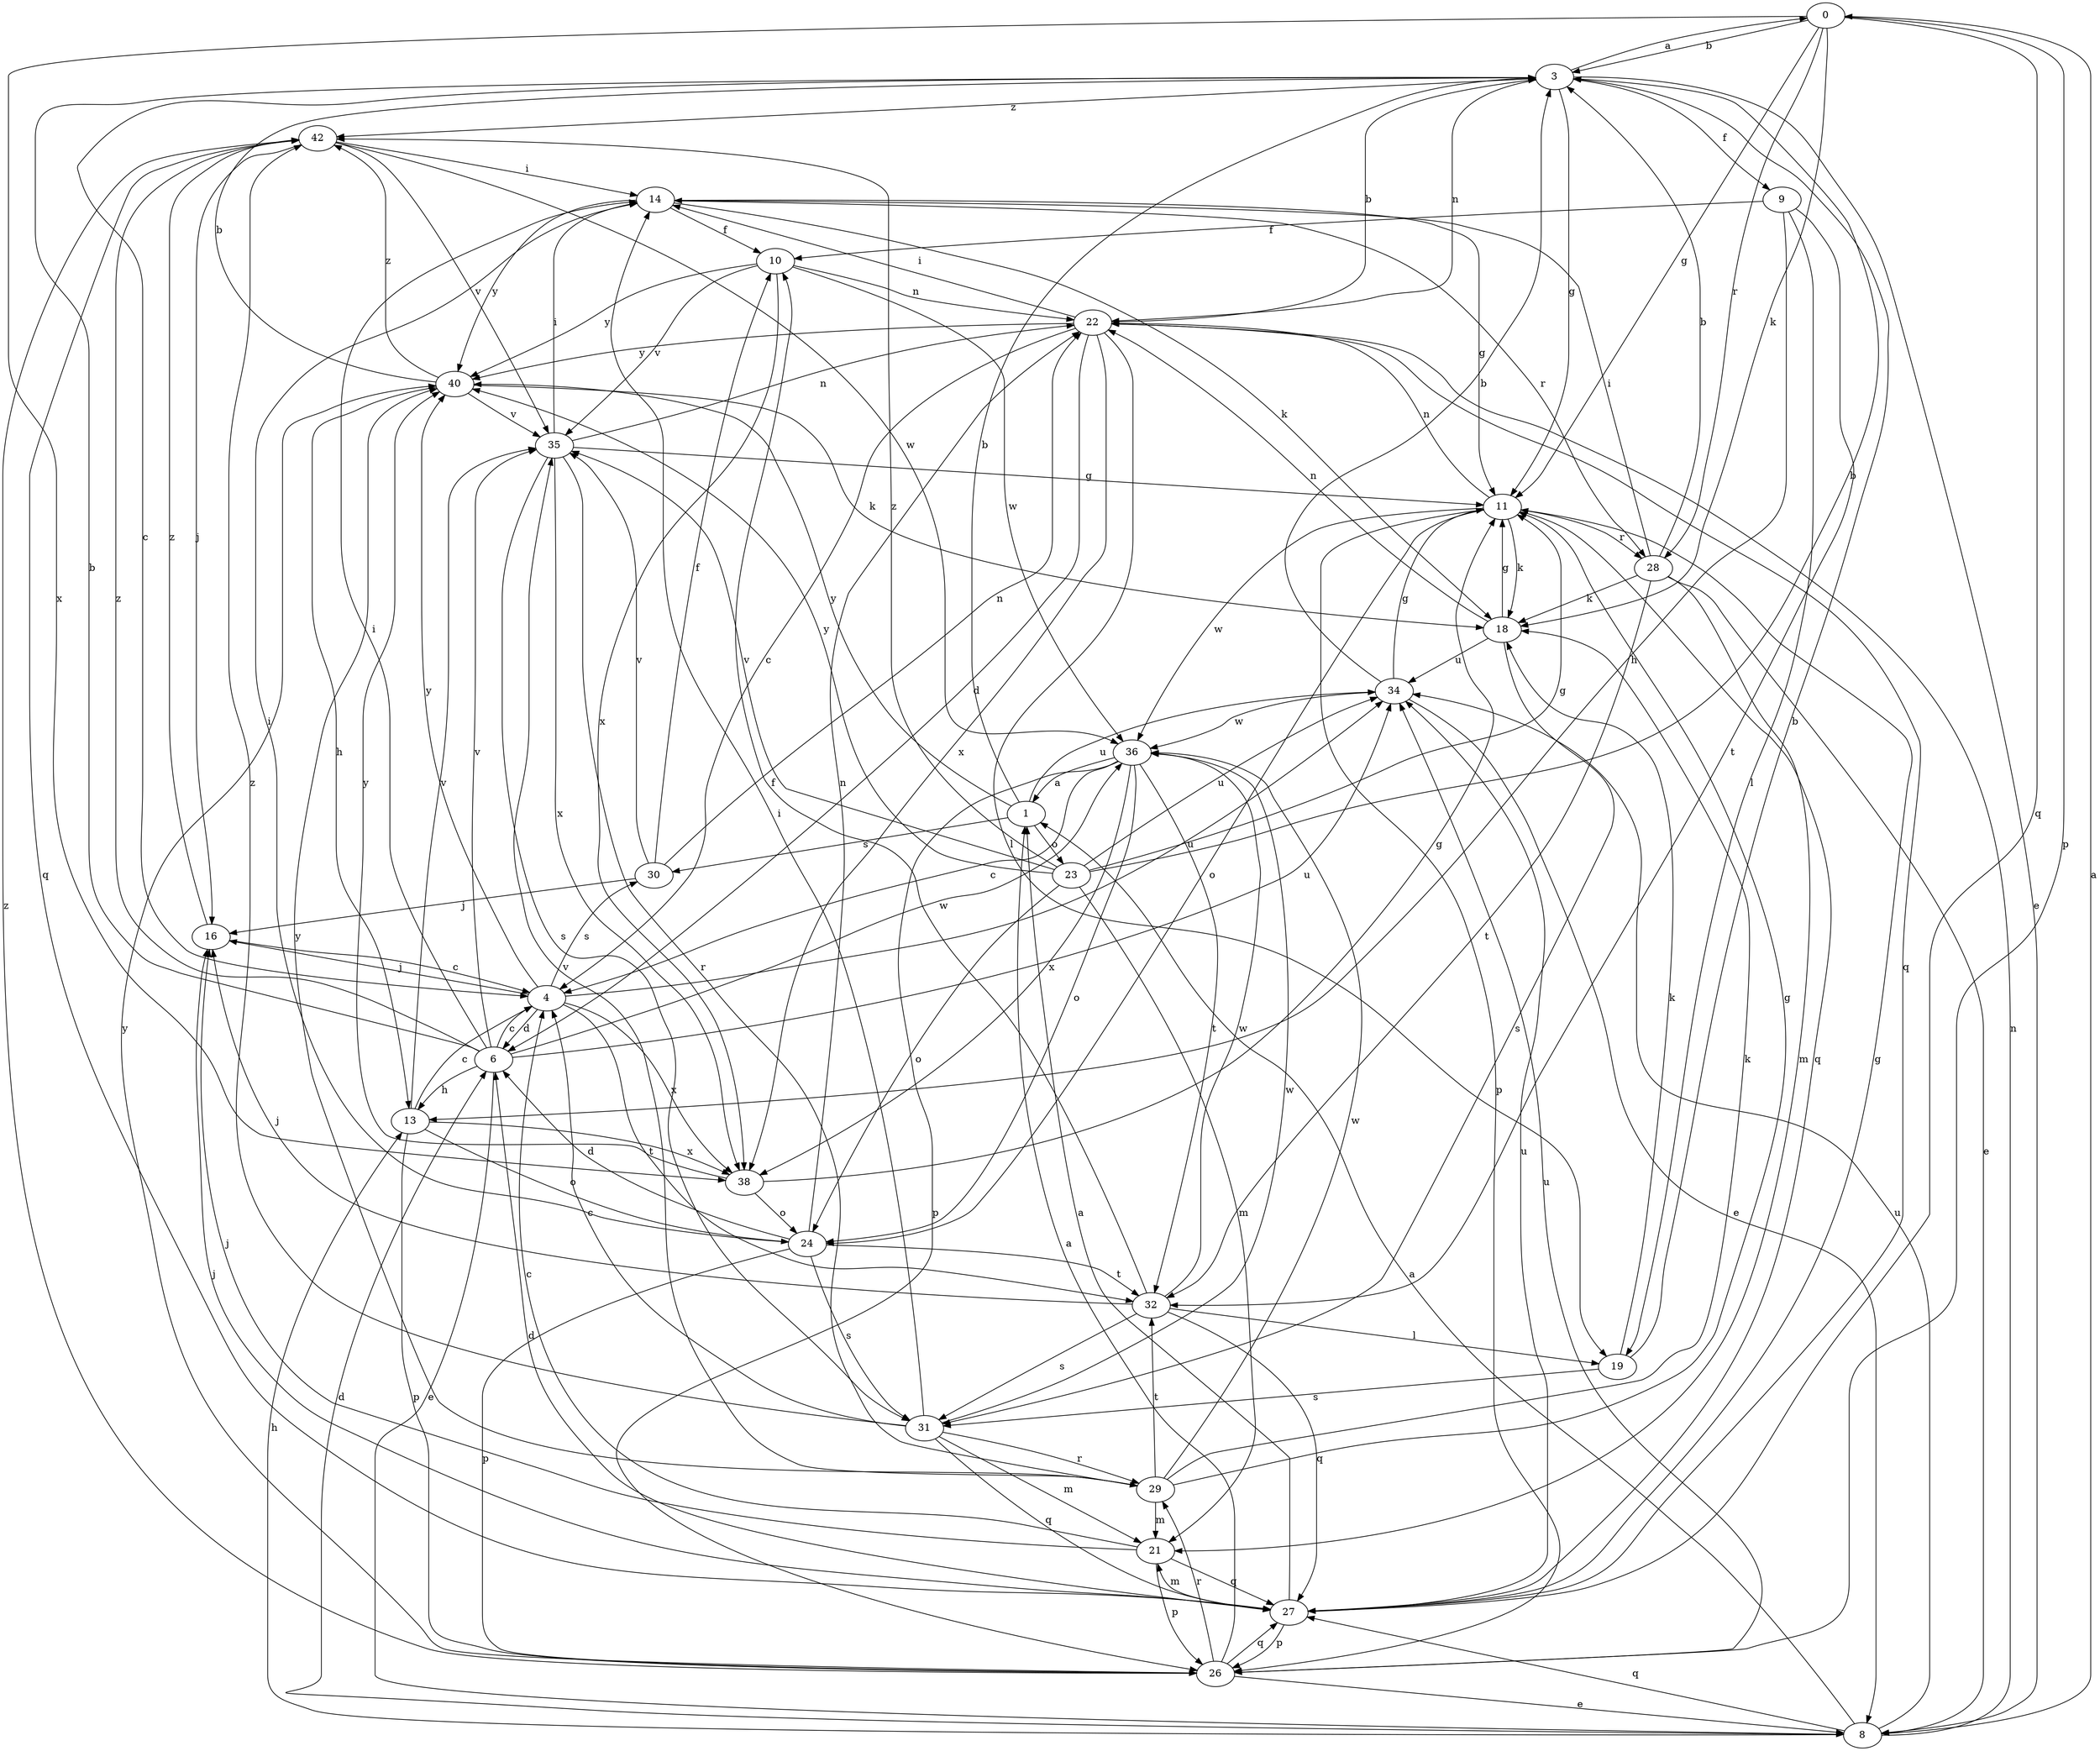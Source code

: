 strict digraph  {
0;
1;
3;
4;
6;
8;
9;
10;
11;
13;
14;
16;
18;
19;
21;
22;
23;
24;
26;
27;
28;
29;
30;
31;
32;
34;
35;
36;
38;
40;
42;
0 -> 3  [label=b];
0 -> 11  [label=g];
0 -> 18  [label=k];
0 -> 26  [label=p];
0 -> 27  [label=q];
0 -> 28  [label=r];
0 -> 38  [label=x];
1 -> 3  [label=b];
1 -> 23  [label=o];
1 -> 30  [label=s];
1 -> 34  [label=u];
1 -> 40  [label=y];
3 -> 0  [label=a];
3 -> 4  [label=c];
3 -> 8  [label=e];
3 -> 9  [label=f];
3 -> 11  [label=g];
3 -> 22  [label=n];
3 -> 42  [label=z];
4 -> 6  [label=d];
4 -> 16  [label=j];
4 -> 30  [label=s];
4 -> 32  [label=t];
4 -> 34  [label=u];
4 -> 38  [label=x];
4 -> 40  [label=y];
6 -> 3  [label=b];
6 -> 4  [label=c];
6 -> 8  [label=e];
6 -> 13  [label=h];
6 -> 14  [label=i];
6 -> 34  [label=u];
6 -> 35  [label=v];
6 -> 36  [label=w];
6 -> 42  [label=z];
8 -> 0  [label=a];
8 -> 1  [label=a];
8 -> 6  [label=d];
8 -> 13  [label=h];
8 -> 22  [label=n];
8 -> 27  [label=q];
8 -> 34  [label=u];
9 -> 10  [label=f];
9 -> 13  [label=h];
9 -> 19  [label=l];
9 -> 32  [label=t];
10 -> 22  [label=n];
10 -> 35  [label=v];
10 -> 36  [label=w];
10 -> 38  [label=x];
10 -> 40  [label=y];
11 -> 18  [label=k];
11 -> 22  [label=n];
11 -> 24  [label=o];
11 -> 26  [label=p];
11 -> 27  [label=q];
11 -> 28  [label=r];
11 -> 36  [label=w];
13 -> 4  [label=c];
13 -> 24  [label=o];
13 -> 26  [label=p];
13 -> 35  [label=v];
13 -> 38  [label=x];
14 -> 10  [label=f];
14 -> 11  [label=g];
14 -> 18  [label=k];
14 -> 28  [label=r];
14 -> 40  [label=y];
16 -> 4  [label=c];
16 -> 42  [label=z];
18 -> 11  [label=g];
18 -> 22  [label=n];
18 -> 31  [label=s];
18 -> 34  [label=u];
19 -> 3  [label=b];
19 -> 18  [label=k];
19 -> 31  [label=s];
21 -> 4  [label=c];
21 -> 16  [label=j];
21 -> 26  [label=p];
21 -> 27  [label=q];
22 -> 3  [label=b];
22 -> 4  [label=c];
22 -> 6  [label=d];
22 -> 14  [label=i];
22 -> 19  [label=l];
22 -> 27  [label=q];
22 -> 38  [label=x];
22 -> 40  [label=y];
23 -> 3  [label=b];
23 -> 11  [label=g];
23 -> 21  [label=m];
23 -> 24  [label=o];
23 -> 34  [label=u];
23 -> 35  [label=v];
23 -> 40  [label=y];
23 -> 42  [label=z];
24 -> 6  [label=d];
24 -> 14  [label=i];
24 -> 22  [label=n];
24 -> 26  [label=p];
24 -> 31  [label=s];
24 -> 32  [label=t];
26 -> 1  [label=a];
26 -> 8  [label=e];
26 -> 27  [label=q];
26 -> 29  [label=r];
26 -> 34  [label=u];
26 -> 40  [label=y];
26 -> 42  [label=z];
27 -> 1  [label=a];
27 -> 6  [label=d];
27 -> 11  [label=g];
27 -> 16  [label=j];
27 -> 21  [label=m];
27 -> 26  [label=p];
27 -> 34  [label=u];
28 -> 3  [label=b];
28 -> 8  [label=e];
28 -> 14  [label=i];
28 -> 18  [label=k];
28 -> 21  [label=m];
28 -> 32  [label=t];
29 -> 11  [label=g];
29 -> 18  [label=k];
29 -> 21  [label=m];
29 -> 32  [label=t];
29 -> 35  [label=v];
29 -> 36  [label=w];
29 -> 40  [label=y];
30 -> 10  [label=f];
30 -> 16  [label=j];
30 -> 22  [label=n];
30 -> 35  [label=v];
31 -> 4  [label=c];
31 -> 14  [label=i];
31 -> 21  [label=m];
31 -> 27  [label=q];
31 -> 29  [label=r];
31 -> 36  [label=w];
31 -> 42  [label=z];
32 -> 10  [label=f];
32 -> 16  [label=j];
32 -> 19  [label=l];
32 -> 27  [label=q];
32 -> 31  [label=s];
32 -> 36  [label=w];
34 -> 3  [label=b];
34 -> 8  [label=e];
34 -> 11  [label=g];
34 -> 36  [label=w];
35 -> 11  [label=g];
35 -> 14  [label=i];
35 -> 22  [label=n];
35 -> 29  [label=r];
35 -> 31  [label=s];
35 -> 38  [label=x];
36 -> 1  [label=a];
36 -> 4  [label=c];
36 -> 24  [label=o];
36 -> 26  [label=p];
36 -> 32  [label=t];
36 -> 38  [label=x];
38 -> 11  [label=g];
38 -> 24  [label=o];
38 -> 40  [label=y];
40 -> 3  [label=b];
40 -> 13  [label=h];
40 -> 18  [label=k];
40 -> 35  [label=v];
40 -> 42  [label=z];
42 -> 14  [label=i];
42 -> 16  [label=j];
42 -> 27  [label=q];
42 -> 35  [label=v];
42 -> 36  [label=w];
}

